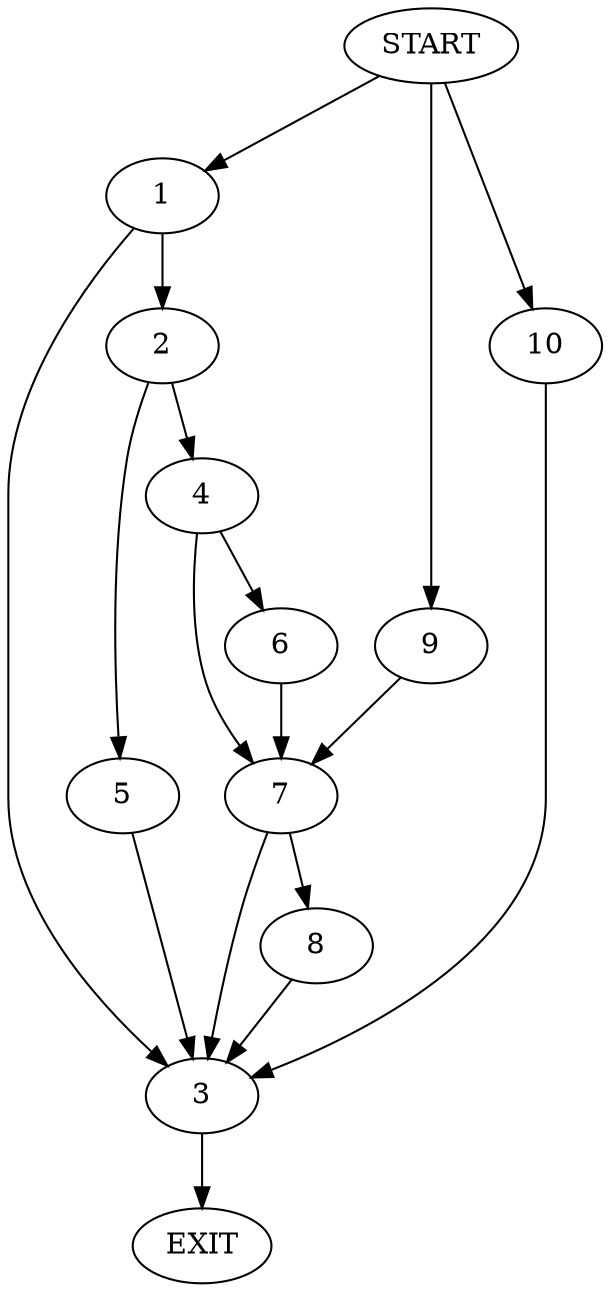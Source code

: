 digraph {
0 [label="START"]
11 [label="EXIT"]
0 -> 1
1 -> 2
1 -> 3
3 -> 11
2 -> 4
2 -> 5
5 -> 3
4 -> 6
4 -> 7
7 -> 3
7 -> 8
6 -> 7
0 -> 9
9 -> 7
8 -> 3
0 -> 10
10 -> 3
}
